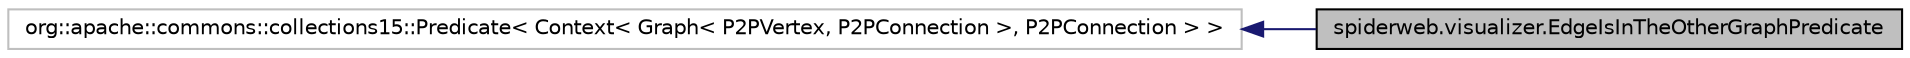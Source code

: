 digraph G
{
  edge [fontname="Helvetica",fontsize="10",labelfontname="Helvetica",labelfontsize="10"];
  node [fontname="Helvetica",fontsize="10",shape=record];
  rankdir=LR;
  Node1 [label="spiderweb.visualizer.EdgeIsInTheOtherGraphPredicate",height=0.2,width=0.4,color="black", fillcolor="grey75", style="filled" fontcolor="black"];
  Node2 -> Node1 [dir=back,color="midnightblue",fontsize="10",style="solid",fontname="Helvetica"];
  Node2 [label="org::apache::commons::collections15::Predicate\< Context\< Graph\< P2PVertex, P2PConnection \>, P2PConnection \> \>",height=0.2,width=0.4,color="grey75", fillcolor="white", style="filled"];
}

